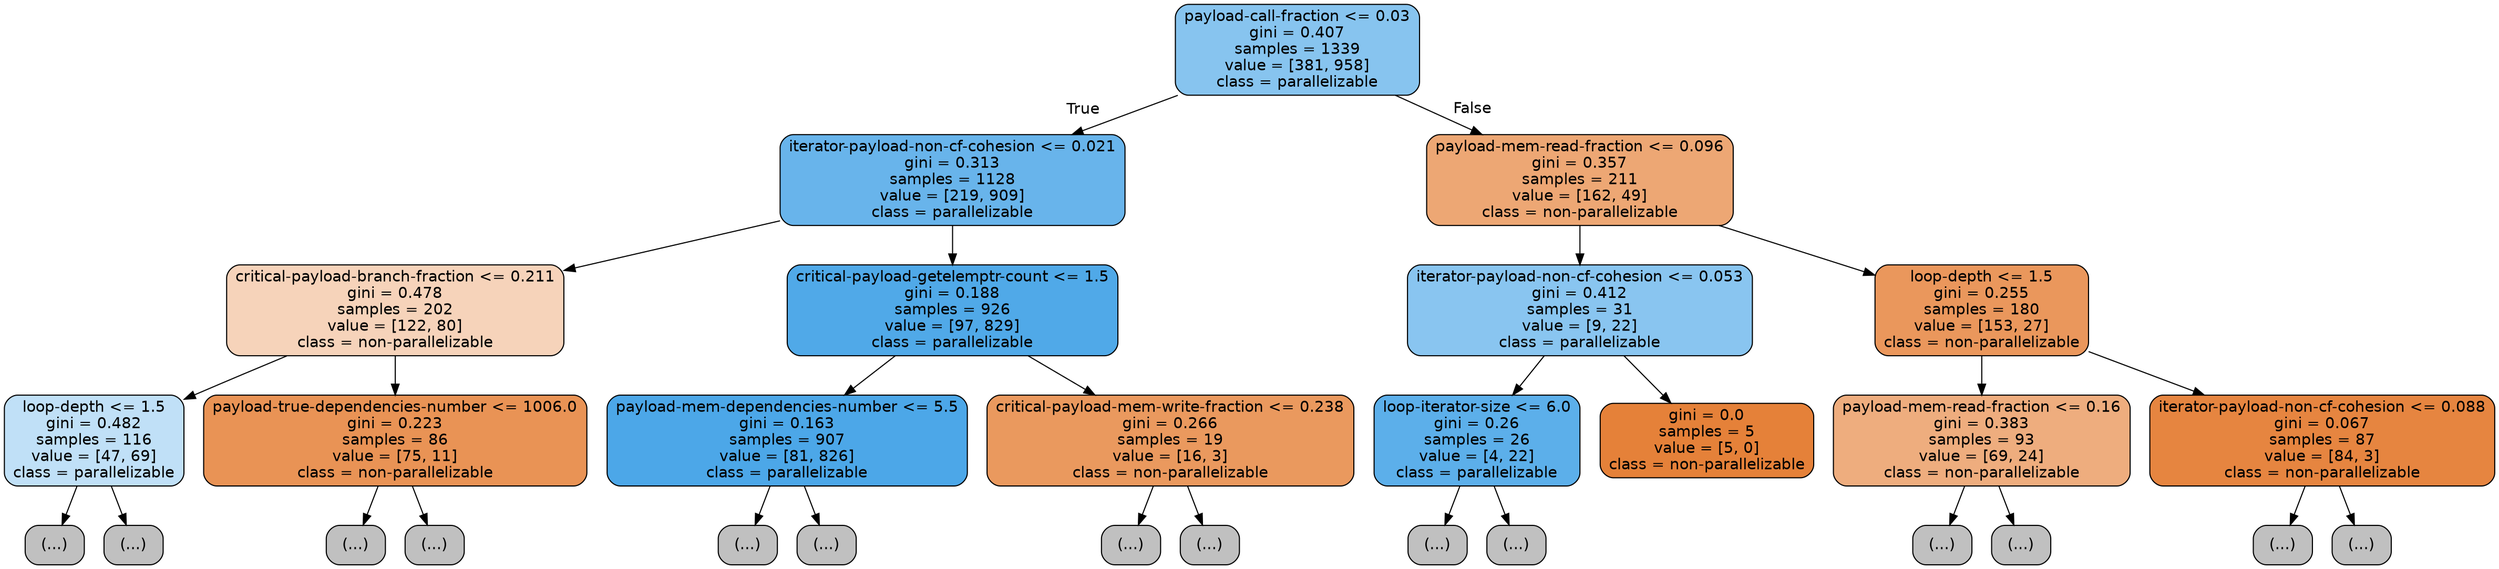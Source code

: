 digraph Tree {
node [shape=box, style="filled, rounded", color="black", fontname=helvetica] ;
edge [fontname=helvetica] ;
0 [label="payload-call-fraction <= 0.03\ngini = 0.407\nsamples = 1339\nvalue = [381, 958]\nclass = parallelizable", fillcolor="#399de59a"] ;
1 [label="iterator-payload-non-cf-cohesion <= 0.021\ngini = 0.313\nsamples = 1128\nvalue = [219, 909]\nclass = parallelizable", fillcolor="#399de5c2"] ;
0 -> 1 [labeldistance=2.5, labelangle=45, headlabel="True"] ;
2 [label="critical-payload-branch-fraction <= 0.211\ngini = 0.478\nsamples = 202\nvalue = [122, 80]\nclass = non-parallelizable", fillcolor="#e5813958"] ;
1 -> 2 ;
3 [label="loop-depth <= 1.5\ngini = 0.482\nsamples = 116\nvalue = [47, 69]\nclass = parallelizable", fillcolor="#399de551"] ;
2 -> 3 ;
4 [label="(...)", fillcolor="#C0C0C0"] ;
3 -> 4 ;
17 [label="(...)", fillcolor="#C0C0C0"] ;
3 -> 17 ;
34 [label="payload-true-dependencies-number <= 1006.0\ngini = 0.223\nsamples = 86\nvalue = [75, 11]\nclass = non-parallelizable", fillcolor="#e58139da"] ;
2 -> 34 ;
35 [label="(...)", fillcolor="#C0C0C0"] ;
34 -> 35 ;
48 [label="(...)", fillcolor="#C0C0C0"] ;
34 -> 48 ;
49 [label="critical-payload-getelemptr-count <= 1.5\ngini = 0.188\nsamples = 926\nvalue = [97, 829]\nclass = parallelizable", fillcolor="#399de5e1"] ;
1 -> 49 ;
50 [label="payload-mem-dependencies-number <= 5.5\ngini = 0.163\nsamples = 907\nvalue = [81, 826]\nclass = parallelizable", fillcolor="#399de5e6"] ;
49 -> 50 ;
51 [label="(...)", fillcolor="#C0C0C0"] ;
50 -> 51 ;
132 [label="(...)", fillcolor="#C0C0C0"] ;
50 -> 132 ;
173 [label="critical-payload-mem-write-fraction <= 0.238\ngini = 0.266\nsamples = 19\nvalue = [16, 3]\nclass = non-parallelizable", fillcolor="#e58139cf"] ;
49 -> 173 ;
174 [label="(...)", fillcolor="#C0C0C0"] ;
173 -> 174 ;
179 [label="(...)", fillcolor="#C0C0C0"] ;
173 -> 179 ;
180 [label="payload-mem-read-fraction <= 0.096\ngini = 0.357\nsamples = 211\nvalue = [162, 49]\nclass = non-parallelizable", fillcolor="#e58139b2"] ;
0 -> 180 [labeldistance=2.5, labelangle=-45, headlabel="False"] ;
181 [label="iterator-payload-non-cf-cohesion <= 0.053\ngini = 0.412\nsamples = 31\nvalue = [9, 22]\nclass = parallelizable", fillcolor="#399de597"] ;
180 -> 181 ;
182 [label="loop-iterator-size <= 6.0\ngini = 0.26\nsamples = 26\nvalue = [4, 22]\nclass = parallelizable", fillcolor="#399de5d1"] ;
181 -> 182 ;
183 [label="(...)", fillcolor="#C0C0C0"] ;
182 -> 183 ;
186 [label="(...)", fillcolor="#C0C0C0"] ;
182 -> 186 ;
187 [label="gini = 0.0\nsamples = 5\nvalue = [5, 0]\nclass = non-parallelizable", fillcolor="#e58139ff"] ;
181 -> 187 ;
188 [label="loop-depth <= 1.5\ngini = 0.255\nsamples = 180\nvalue = [153, 27]\nclass = non-parallelizable", fillcolor="#e58139d2"] ;
180 -> 188 ;
189 [label="payload-mem-read-fraction <= 0.16\ngini = 0.383\nsamples = 93\nvalue = [69, 24]\nclass = non-parallelizable", fillcolor="#e58139a6"] ;
188 -> 189 ;
190 [label="(...)", fillcolor="#C0C0C0"] ;
189 -> 190 ;
195 [label="(...)", fillcolor="#C0C0C0"] ;
189 -> 195 ;
214 [label="iterator-payload-non-cf-cohesion <= 0.088\ngini = 0.067\nsamples = 87\nvalue = [84, 3]\nclass = non-parallelizable", fillcolor="#e58139f6"] ;
188 -> 214 ;
215 [label="(...)", fillcolor="#C0C0C0"] ;
214 -> 215 ;
220 [label="(...)", fillcolor="#C0C0C0"] ;
214 -> 220 ;
}